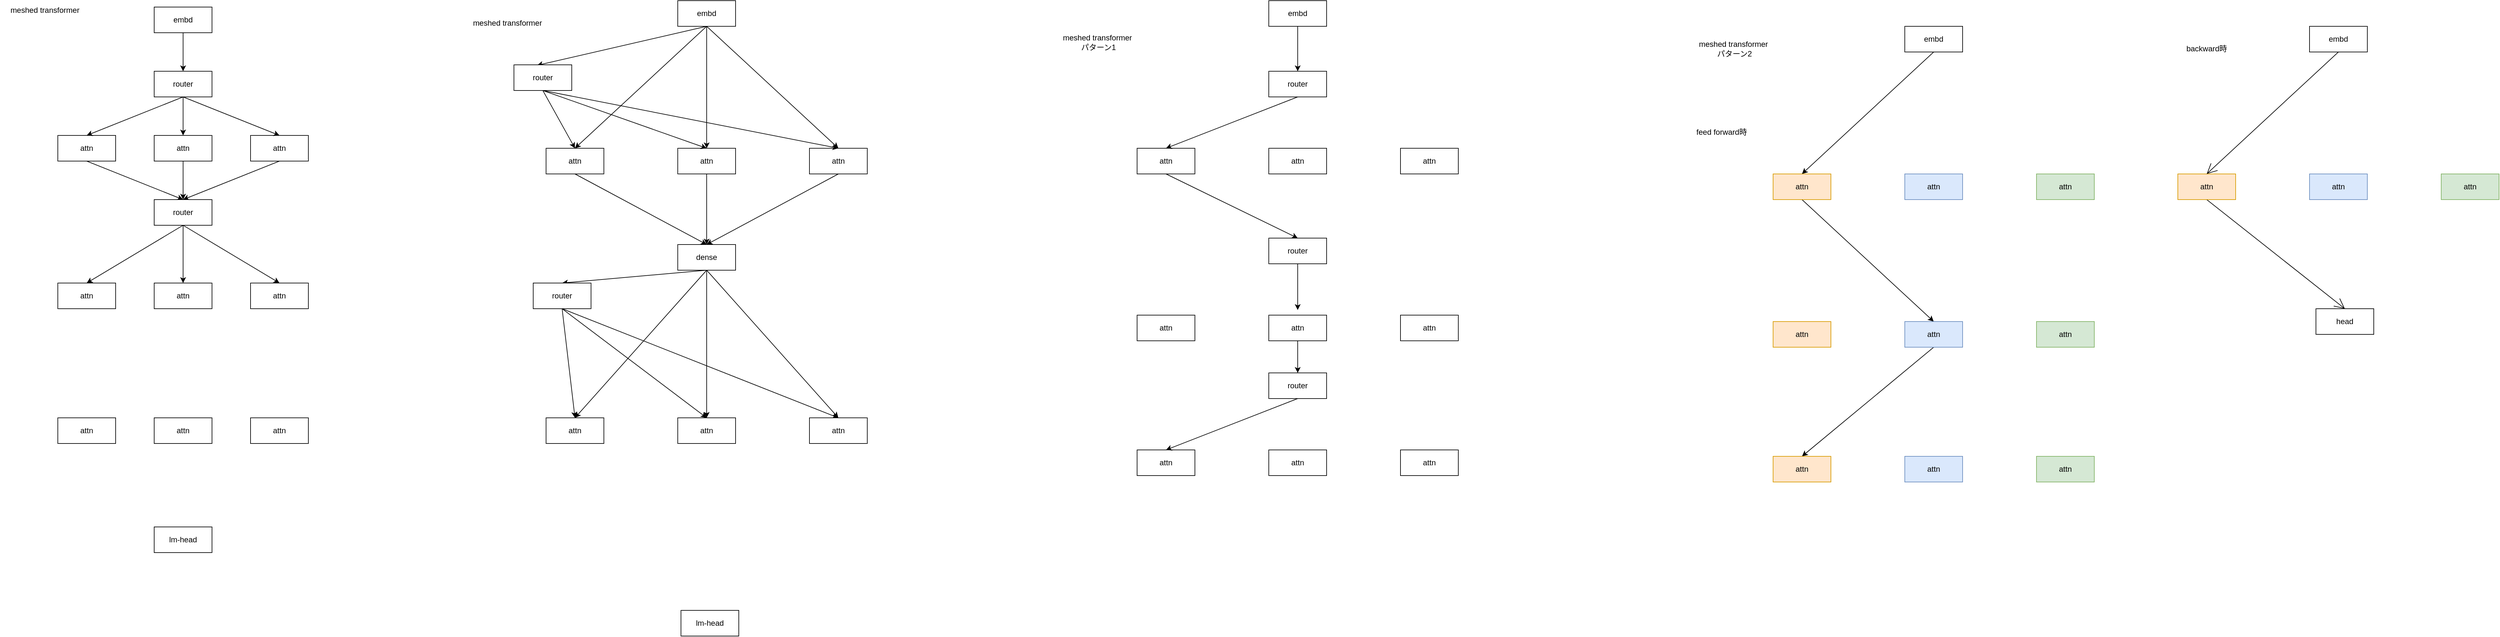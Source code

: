 <mxfile>
    <diagram id="iU8EBb2v8JjrTboUGUlX" name="Page-1">
        <mxGraphModel dx="1772" dy="1004" grid="1" gridSize="10" guides="1" tooltips="1" connect="1" arrows="1" fold="1" page="1" pageScale="1" pageWidth="850" pageHeight="1100" math="0" shadow="0">
            <root>
                <mxCell id="0"/>
                <mxCell id="1" parent="0"/>
                <mxCell id="26" style="edgeStyle=none;html=1;exitX=0.5;exitY=1;exitDx=0;exitDy=0;entryX=0.5;entryY=0;entryDx=0;entryDy=0;" parent="1" source="2" target="24" edge="1">
                    <mxGeometry relative="1" as="geometry"/>
                </mxCell>
                <mxCell id="2" value="attn" style="rounded=0;whiteSpace=wrap;html=1;" parent="1" vertex="1">
                    <mxGeometry x="460" y="250" width="90" height="40" as="geometry"/>
                </mxCell>
                <mxCell id="25" style="edgeStyle=none;html=1;exitX=0.5;exitY=1;exitDx=0;exitDy=0;entryX=0.5;entryY=0;entryDx=0;entryDy=0;" parent="1" source="3" target="24" edge="1">
                    <mxGeometry relative="1" as="geometry"/>
                </mxCell>
                <mxCell id="3" value="attn" style="rounded=0;whiteSpace=wrap;html=1;" parent="1" vertex="1">
                    <mxGeometry x="310" y="250" width="90" height="40" as="geometry"/>
                </mxCell>
                <mxCell id="27" style="edgeStyle=none;html=1;exitX=0.5;exitY=1;exitDx=0;exitDy=0;entryX=0.5;entryY=0;entryDx=0;entryDy=0;" parent="1" source="4" target="24" edge="1">
                    <mxGeometry relative="1" as="geometry"/>
                </mxCell>
                <mxCell id="4" value="attn" style="rounded=0;whiteSpace=wrap;html=1;" parent="1" vertex="1">
                    <mxGeometry x="610" y="250" width="90" height="40" as="geometry"/>
                </mxCell>
                <mxCell id="5" value="attn" style="rounded=0;whiteSpace=wrap;html=1;" parent="1" vertex="1">
                    <mxGeometry x="460" y="480" width="90" height="40" as="geometry"/>
                </mxCell>
                <mxCell id="6" value="attn" style="rounded=0;whiteSpace=wrap;html=1;" parent="1" vertex="1">
                    <mxGeometry x="310" y="480" width="90" height="40" as="geometry"/>
                </mxCell>
                <mxCell id="7" value="attn" style="rounded=0;whiteSpace=wrap;html=1;" parent="1" vertex="1">
                    <mxGeometry x="610" y="480" width="90" height="40" as="geometry"/>
                </mxCell>
                <mxCell id="8" value="attn" style="rounded=0;whiteSpace=wrap;html=1;" parent="1" vertex="1">
                    <mxGeometry x="460" y="690" width="90" height="40" as="geometry"/>
                </mxCell>
                <mxCell id="9" value="attn" style="rounded=0;whiteSpace=wrap;html=1;" parent="1" vertex="1">
                    <mxGeometry x="310" y="690" width="90" height="40" as="geometry"/>
                </mxCell>
                <mxCell id="10" value="attn" style="rounded=0;whiteSpace=wrap;html=1;" parent="1" vertex="1">
                    <mxGeometry x="610" y="690" width="90" height="40" as="geometry"/>
                </mxCell>
                <mxCell id="18" style="edgeStyle=none;html=1;exitX=0.5;exitY=1;exitDx=0;exitDy=0;entryX=0.5;entryY=0;entryDx=0;entryDy=0;" parent="1" source="11" target="13" edge="1">
                    <mxGeometry relative="1" as="geometry"/>
                </mxCell>
                <mxCell id="11" value="embd" style="rounded=0;whiteSpace=wrap;html=1;" parent="1" vertex="1">
                    <mxGeometry x="460" y="50" width="90" height="40" as="geometry"/>
                </mxCell>
                <mxCell id="12" value="lm-head" style="rounded=0;whiteSpace=wrap;html=1;" parent="1" vertex="1">
                    <mxGeometry x="460" y="860" width="90" height="40" as="geometry"/>
                </mxCell>
                <mxCell id="20" style="edgeStyle=none;html=1;exitX=0.5;exitY=1;exitDx=0;exitDy=0;entryX=0.5;entryY=0;entryDx=0;entryDy=0;" parent="1" source="13" target="3" edge="1">
                    <mxGeometry relative="1" as="geometry"/>
                </mxCell>
                <mxCell id="22" style="edgeStyle=none;html=1;exitX=0.5;exitY=1;exitDx=0;exitDy=0;entryX=0.5;entryY=0;entryDx=0;entryDy=0;" parent="1" source="13" target="2" edge="1">
                    <mxGeometry relative="1" as="geometry"/>
                </mxCell>
                <mxCell id="23" style="edgeStyle=none;html=1;exitX=0.5;exitY=1;exitDx=0;exitDy=0;entryX=0.5;entryY=0;entryDx=0;entryDy=0;" parent="1" source="13" target="4" edge="1">
                    <mxGeometry relative="1" as="geometry"/>
                </mxCell>
                <mxCell id="13" value="router" style="rounded=0;whiteSpace=wrap;html=1;" parent="1" vertex="1">
                    <mxGeometry x="460" y="150" width="90" height="40" as="geometry"/>
                </mxCell>
                <mxCell id="17" value="meshed transformer" style="text;html=1;strokeColor=none;fillColor=none;align=center;verticalAlign=middle;whiteSpace=wrap;rounded=0;" parent="1" vertex="1">
                    <mxGeometry x="220" y="40" width="140" height="30" as="geometry"/>
                </mxCell>
                <mxCell id="28" style="edgeStyle=none;html=1;exitX=0.5;exitY=1;exitDx=0;exitDy=0;entryX=0.5;entryY=0;entryDx=0;entryDy=0;" parent="1" source="24" target="6" edge="1">
                    <mxGeometry relative="1" as="geometry"/>
                </mxCell>
                <mxCell id="29" style="edgeStyle=none;html=1;exitX=0.5;exitY=1;exitDx=0;exitDy=0;entryX=0.5;entryY=0;entryDx=0;entryDy=0;" parent="1" source="24" target="5" edge="1">
                    <mxGeometry relative="1" as="geometry"/>
                </mxCell>
                <mxCell id="30" style="edgeStyle=none;html=1;exitX=0.5;exitY=1;exitDx=0;exitDy=0;entryX=0.5;entryY=0;entryDx=0;entryDy=0;" parent="1" source="24" target="7" edge="1">
                    <mxGeometry relative="1" as="geometry"/>
                </mxCell>
                <mxCell id="24" value="router" style="rounded=0;whiteSpace=wrap;html=1;" parent="1" vertex="1">
                    <mxGeometry x="460" y="350" width="90" height="40" as="geometry"/>
                </mxCell>
                <mxCell id="78" style="edgeStyle=none;html=1;exitX=0.5;exitY=1;exitDx=0;exitDy=0;entryX=0.5;entryY=0;entryDx=0;entryDy=0;" parent="1" source="32" target="74" edge="1">
                    <mxGeometry relative="1" as="geometry"/>
                </mxCell>
                <mxCell id="32" value="attn" style="rounded=0;whiteSpace=wrap;html=1;" parent="1" vertex="1">
                    <mxGeometry x="1275" y="270" width="90" height="40" as="geometry"/>
                </mxCell>
                <mxCell id="77" style="edgeStyle=none;html=1;exitX=0.5;exitY=1;exitDx=0;exitDy=0;entryX=0.5;entryY=0;entryDx=0;entryDy=0;" parent="1" source="34" target="74" edge="1">
                    <mxGeometry relative="1" as="geometry"/>
                </mxCell>
                <mxCell id="34" value="attn" style="rounded=0;whiteSpace=wrap;html=1;" parent="1" vertex="1">
                    <mxGeometry x="1070" y="270" width="90" height="40" as="geometry"/>
                </mxCell>
                <mxCell id="79" style="edgeStyle=none;html=1;exitX=0.5;exitY=1;exitDx=0;exitDy=0;entryX=0.5;entryY=0;entryDx=0;entryDy=0;" parent="1" source="36" target="74" edge="1">
                    <mxGeometry relative="1" as="geometry"/>
                </mxCell>
                <mxCell id="36" value="attn" style="rounded=0;whiteSpace=wrap;html=1;" parent="1" vertex="1">
                    <mxGeometry x="1480" y="270" width="90" height="40" as="geometry"/>
                </mxCell>
                <mxCell id="59" style="edgeStyle=none;html=1;exitX=0.5;exitY=1;exitDx=0;exitDy=0;entryX=0.5;entryY=0;entryDx=0;entryDy=0;" parent="1" source="44" target="34" edge="1">
                    <mxGeometry relative="1" as="geometry"/>
                </mxCell>
                <mxCell id="60" style="edgeStyle=none;html=1;exitX=0.5;exitY=1;exitDx=0;exitDy=0;" parent="1" source="44" target="32" edge="1">
                    <mxGeometry relative="1" as="geometry"/>
                </mxCell>
                <mxCell id="61" style="edgeStyle=none;html=1;exitX=0.5;exitY=1;exitDx=0;exitDy=0;entryX=0.5;entryY=0;entryDx=0;entryDy=0;" parent="1" source="44" target="36" edge="1">
                    <mxGeometry relative="1" as="geometry"/>
                </mxCell>
                <mxCell id="82" style="edgeStyle=none;html=1;exitX=0.5;exitY=1;exitDx=0;exitDy=0;entryX=0.4;entryY=0.02;entryDx=0;entryDy=0;entryPerimeter=0;" parent="1" source="44" target="81" edge="1">
                    <mxGeometry relative="1" as="geometry"/>
                </mxCell>
                <mxCell id="44" value="embd" style="rounded=0;whiteSpace=wrap;html=1;" parent="1" vertex="1">
                    <mxGeometry x="1275" y="40" width="90" height="40" as="geometry"/>
                </mxCell>
                <mxCell id="45" value="lm-head" style="rounded=0;whiteSpace=wrap;html=1;" parent="1" vertex="1">
                    <mxGeometry x="1280" y="990" width="90" height="40" as="geometry"/>
                </mxCell>
                <mxCell id="50" value="meshed transformer" style="text;html=1;strokeColor=none;fillColor=none;align=center;verticalAlign=middle;whiteSpace=wrap;rounded=0;" parent="1" vertex="1">
                    <mxGeometry x="940" y="60" width="140" height="30" as="geometry"/>
                </mxCell>
                <mxCell id="80" style="edgeStyle=none;html=1;exitX=0.5;exitY=1;exitDx=0;exitDy=0;entryX=0.5;entryY=0;entryDx=0;entryDy=0;" parent="1" source="74" target="75" edge="1">
                    <mxGeometry relative="1" as="geometry"/>
                </mxCell>
                <mxCell id="89" style="edgeStyle=none;html=1;exitX=0.5;exitY=1;exitDx=0;exitDy=0;entryX=0.5;entryY=0;entryDx=0;entryDy=0;" parent="1" source="74" target="87" edge="1">
                    <mxGeometry relative="1" as="geometry"/>
                </mxCell>
                <mxCell id="90" style="edgeStyle=none;html=1;exitX=0.5;exitY=1;exitDx=0;exitDy=0;" parent="1" source="74" target="86" edge="1">
                    <mxGeometry relative="1" as="geometry"/>
                </mxCell>
                <mxCell id="91" style="edgeStyle=none;html=1;exitX=0.5;exitY=1;exitDx=0;exitDy=0;entryX=0.5;entryY=0;entryDx=0;entryDy=0;" parent="1" source="74" target="88" edge="1">
                    <mxGeometry relative="1" as="geometry"/>
                </mxCell>
                <mxCell id="74" value="dense" style="rounded=0;whiteSpace=wrap;html=1;" parent="1" vertex="1">
                    <mxGeometry x="1275" y="420" width="90" height="40" as="geometry"/>
                </mxCell>
                <mxCell id="92" style="edgeStyle=none;html=1;exitX=0.5;exitY=1;exitDx=0;exitDy=0;entryX=0.5;entryY=0;entryDx=0;entryDy=0;" parent="1" source="75" target="87" edge="1">
                    <mxGeometry relative="1" as="geometry"/>
                </mxCell>
                <mxCell id="93" style="edgeStyle=none;html=1;exitX=0.5;exitY=1;exitDx=0;exitDy=0;entryX=0.5;entryY=0;entryDx=0;entryDy=0;" parent="1" source="75" target="86" edge="1">
                    <mxGeometry relative="1" as="geometry"/>
                </mxCell>
                <mxCell id="94" style="edgeStyle=none;html=1;exitX=0.5;exitY=1;exitDx=0;exitDy=0;entryX=0.5;entryY=0;entryDx=0;entryDy=0;" parent="1" source="75" target="88" edge="1">
                    <mxGeometry relative="1" as="geometry"/>
                </mxCell>
                <mxCell id="75" value="router" style="rounded=0;whiteSpace=wrap;html=1;" parent="1" vertex="1">
                    <mxGeometry x="1050" y="480" width="90" height="40" as="geometry"/>
                </mxCell>
                <mxCell id="83" style="edgeStyle=none;html=1;exitX=0.5;exitY=1;exitDx=0;exitDy=0;entryX=0.5;entryY=0;entryDx=0;entryDy=0;" parent="1" source="81" target="34" edge="1">
                    <mxGeometry relative="1" as="geometry"/>
                </mxCell>
                <mxCell id="84" style="edgeStyle=none;html=1;exitX=0.5;exitY=1;exitDx=0;exitDy=0;entryX=0.5;entryY=0;entryDx=0;entryDy=0;" parent="1" source="81" target="32" edge="1">
                    <mxGeometry relative="1" as="geometry">
                        <mxPoint x="1320" y="270" as="targetPoint"/>
                    </mxGeometry>
                </mxCell>
                <mxCell id="85" style="edgeStyle=none;html=1;exitX=0.5;exitY=1;exitDx=0;exitDy=0;entryX=0.5;entryY=0;entryDx=0;entryDy=0;" parent="1" source="81" target="36" edge="1">
                    <mxGeometry relative="1" as="geometry"/>
                </mxCell>
                <mxCell id="81" value="router" style="rounded=0;whiteSpace=wrap;html=1;" parent="1" vertex="1">
                    <mxGeometry x="1020" y="140" width="90" height="40" as="geometry"/>
                </mxCell>
                <mxCell id="86" value="attn" style="rounded=0;whiteSpace=wrap;html=1;" parent="1" vertex="1">
                    <mxGeometry x="1275" y="690" width="90" height="40" as="geometry"/>
                </mxCell>
                <mxCell id="87" value="attn" style="rounded=0;whiteSpace=wrap;html=1;" parent="1" vertex="1">
                    <mxGeometry x="1070" y="690" width="90" height="40" as="geometry"/>
                </mxCell>
                <mxCell id="88" value="attn" style="rounded=0;whiteSpace=wrap;html=1;" parent="1" vertex="1">
                    <mxGeometry x="1480" y="690" width="90" height="40" as="geometry"/>
                </mxCell>
                <mxCell id="124" value="attn" style="rounded=0;whiteSpace=wrap;html=1;" parent="1" vertex="1">
                    <mxGeometry x="2195" y="270" width="90" height="40" as="geometry"/>
                </mxCell>
                <mxCell id="210" style="edgeStyle=none;curved=1;rounded=0;orthogonalLoop=1;jettySize=auto;html=1;exitX=0.5;exitY=1;exitDx=0;exitDy=0;endArrow=classic;endFill=1;sourcePerimeterSpacing=8;targetPerimeterSpacing=8;entryX=0.5;entryY=0;entryDx=0;entryDy=0;" edge="1" parent="1" source="126" target="204">
                    <mxGeometry relative="1" as="geometry"/>
                </mxCell>
                <mxCell id="126" value="attn" style="rounded=0;whiteSpace=wrap;html=1;" parent="1" vertex="1">
                    <mxGeometry x="1990" y="270" width="90" height="40" as="geometry"/>
                </mxCell>
                <mxCell id="128" value="attn" style="rounded=0;whiteSpace=wrap;html=1;" parent="1" vertex="1">
                    <mxGeometry x="2400" y="270" width="90" height="40" as="geometry"/>
                </mxCell>
                <mxCell id="218" style="edgeStyle=none;curved=1;rounded=0;orthogonalLoop=1;jettySize=auto;html=1;exitX=0.5;exitY=1;exitDx=0;exitDy=0;entryX=0.5;entryY=0;entryDx=0;entryDy=0;endArrow=classic;endFill=1;sourcePerimeterSpacing=8;targetPerimeterSpacing=8;" edge="1" parent="1" source="133" target="202">
                    <mxGeometry relative="1" as="geometry"/>
                </mxCell>
                <mxCell id="133" value="embd" style="rounded=0;whiteSpace=wrap;html=1;" parent="1" vertex="1">
                    <mxGeometry x="2195" y="40" width="90" height="40" as="geometry"/>
                </mxCell>
                <mxCell id="134" value="meshed transformer&amp;nbsp;&lt;br&gt;パターン1" style="text;html=1;strokeColor=none;fillColor=none;align=center;verticalAlign=middle;whiteSpace=wrap;rounded=0;" parent="1" vertex="1">
                    <mxGeometry x="1860" y="90" width="140" height="30" as="geometry"/>
                </mxCell>
                <mxCell id="221" style="edgeStyle=none;curved=1;rounded=0;orthogonalLoop=1;jettySize=auto;html=1;exitX=0.5;exitY=1;exitDx=0;exitDy=0;entryX=0.5;entryY=0;entryDx=0;entryDy=0;endArrow=classic;endFill=1;sourcePerimeterSpacing=8;targetPerimeterSpacing=8;" edge="1" parent="1" source="154" target="220">
                    <mxGeometry relative="1" as="geometry"/>
                </mxCell>
                <mxCell id="154" value="attn" style="rounded=0;whiteSpace=wrap;html=1;" parent="1" vertex="1">
                    <mxGeometry x="2195" y="530" width="90" height="40" as="geometry"/>
                </mxCell>
                <mxCell id="155" value="attn" style="rounded=0;whiteSpace=wrap;html=1;" parent="1" vertex="1">
                    <mxGeometry x="1990" y="530" width="90" height="40" as="geometry"/>
                </mxCell>
                <mxCell id="156" value="attn" style="rounded=0;whiteSpace=wrap;html=1;" parent="1" vertex="1">
                    <mxGeometry x="2400" y="530" width="90" height="40" as="geometry"/>
                </mxCell>
                <mxCell id="162" value="attn" style="rounded=0;whiteSpace=wrap;html=1;" parent="1" vertex="1">
                    <mxGeometry x="2195" y="740" width="90" height="40" as="geometry"/>
                </mxCell>
                <mxCell id="163" value="attn" style="rounded=0;whiteSpace=wrap;html=1;" parent="1" vertex="1">
                    <mxGeometry x="1990" y="740" width="90" height="40" as="geometry"/>
                </mxCell>
                <mxCell id="164" value="attn" style="rounded=0;whiteSpace=wrap;html=1;" parent="1" vertex="1">
                    <mxGeometry x="2400" y="740" width="90" height="40" as="geometry"/>
                </mxCell>
                <mxCell id="168" value="attn" style="rounded=0;whiteSpace=wrap;html=1;fillColor=#dae8fc;strokeColor=#6c8ebf;" parent="1" vertex="1">
                    <mxGeometry x="3185" y="310" width="90" height="40" as="geometry"/>
                </mxCell>
                <mxCell id="169" style="edgeStyle=none;html=1;exitX=0.5;exitY=1;exitDx=0;exitDy=0;entryX=0.5;entryY=0;entryDx=0;entryDy=0;" parent="1" source="170" target="176" edge="1">
                    <mxGeometry relative="1" as="geometry"/>
                </mxCell>
                <mxCell id="170" value="attn" style="rounded=0;whiteSpace=wrap;html=1;fillColor=#ffe6cc;strokeColor=#d79b00;" parent="1" vertex="1">
                    <mxGeometry x="2980" y="310" width="90" height="40" as="geometry"/>
                </mxCell>
                <mxCell id="171" value="attn" style="rounded=0;whiteSpace=wrap;html=1;fillColor=#d5e8d4;strokeColor=#82b366;" parent="1" vertex="1">
                    <mxGeometry x="3390" y="310" width="90" height="40" as="geometry"/>
                </mxCell>
                <mxCell id="172" style="edgeStyle=none;html=1;exitX=0.5;exitY=1;exitDx=0;exitDy=0;entryX=0.5;entryY=0;entryDx=0;entryDy=0;" parent="1" source="173" target="170" edge="1">
                    <mxGeometry relative="1" as="geometry"/>
                </mxCell>
                <mxCell id="173" value="embd" style="rounded=0;whiteSpace=wrap;html=1;" parent="1" vertex="1">
                    <mxGeometry x="3185" y="80" width="90" height="40" as="geometry"/>
                </mxCell>
                <mxCell id="174" value="meshed transformer&amp;nbsp;&lt;br&gt;パターン2" style="text;html=1;strokeColor=none;fillColor=none;align=center;verticalAlign=middle;whiteSpace=wrap;rounded=0;" parent="1" vertex="1">
                    <mxGeometry x="2850" y="100" width="140" height="30" as="geometry"/>
                </mxCell>
                <mxCell id="175" style="edgeStyle=none;html=1;exitX=0.5;exitY=1;exitDx=0;exitDy=0;entryX=0.5;entryY=0;entryDx=0;entryDy=0;" parent="1" source="176" target="180" edge="1">
                    <mxGeometry relative="1" as="geometry"/>
                </mxCell>
                <mxCell id="176" value="attn" style="rounded=0;whiteSpace=wrap;html=1;fillColor=#dae8fc;strokeColor=#6c8ebf;" parent="1" vertex="1">
                    <mxGeometry x="3185" y="540" width="90" height="40" as="geometry"/>
                </mxCell>
                <mxCell id="177" value="attn" style="rounded=0;whiteSpace=wrap;html=1;fillColor=#ffe6cc;strokeColor=#d79b00;" parent="1" vertex="1">
                    <mxGeometry x="2980" y="540" width="90" height="40" as="geometry"/>
                </mxCell>
                <mxCell id="178" value="attn" style="rounded=0;whiteSpace=wrap;html=1;fillColor=#d5e8d4;strokeColor=#82b366;" parent="1" vertex="1">
                    <mxGeometry x="3390" y="540" width="90" height="40" as="geometry"/>
                </mxCell>
                <mxCell id="179" value="attn" style="rounded=0;whiteSpace=wrap;html=1;fillColor=#dae8fc;strokeColor=#6c8ebf;" parent="1" vertex="1">
                    <mxGeometry x="3185" y="750" width="90" height="40" as="geometry"/>
                </mxCell>
                <mxCell id="180" value="attn" style="rounded=0;whiteSpace=wrap;html=1;fillColor=#ffe6cc;strokeColor=#d79b00;" parent="1" vertex="1">
                    <mxGeometry x="2980" y="750" width="90" height="40" as="geometry"/>
                </mxCell>
                <mxCell id="181" value="attn" style="rounded=0;whiteSpace=wrap;html=1;fillColor=#d5e8d4;strokeColor=#82b366;" parent="1" vertex="1">
                    <mxGeometry x="3390" y="750" width="90" height="40" as="geometry"/>
                </mxCell>
                <mxCell id="182" value="feed forward時" style="text;html=1;strokeColor=none;fillColor=none;align=center;verticalAlign=middle;whiteSpace=wrap;rounded=0;" parent="1" vertex="1">
                    <mxGeometry x="2830" y="230" width="140" height="30" as="geometry"/>
                </mxCell>
                <mxCell id="183" value="attn" style="rounded=0;whiteSpace=wrap;html=1;fillColor=#dae8fc;strokeColor=#6c8ebf;" parent="1" vertex="1">
                    <mxGeometry x="3815" y="310" width="90" height="40" as="geometry"/>
                </mxCell>
                <mxCell id="200" style="edgeStyle=none;curved=1;rounded=0;orthogonalLoop=1;jettySize=auto;html=1;exitX=0.5;exitY=1;exitDx=0;exitDy=0;endArrow=open;startSize=14;endSize=14;sourcePerimeterSpacing=8;targetPerimeterSpacing=8;" parent="1" source="185" edge="1">
                    <mxGeometry relative="1" as="geometry">
                        <mxPoint x="3870" y="520" as="targetPoint"/>
                    </mxGeometry>
                </mxCell>
                <mxCell id="185" value="attn" style="rounded=0;whiteSpace=wrap;html=1;fillColor=#ffe6cc;strokeColor=#d79b00;" parent="1" vertex="1">
                    <mxGeometry x="3610" y="310" width="90" height="40" as="geometry"/>
                </mxCell>
                <mxCell id="186" value="attn" style="rounded=0;whiteSpace=wrap;html=1;fillColor=#d5e8d4;strokeColor=#82b366;" parent="1" vertex="1">
                    <mxGeometry x="4020" y="310" width="90" height="40" as="geometry"/>
                </mxCell>
                <mxCell id="198" style="edgeStyle=none;curved=1;rounded=0;orthogonalLoop=1;jettySize=auto;html=1;exitX=0.5;exitY=1;exitDx=0;exitDy=0;entryX=0.5;entryY=0;entryDx=0;entryDy=0;endArrow=open;startSize=14;endSize=14;sourcePerimeterSpacing=8;targetPerimeterSpacing=8;" parent="1" source="188" target="185" edge="1">
                    <mxGeometry relative="1" as="geometry"/>
                </mxCell>
                <mxCell id="188" value="embd" style="rounded=0;whiteSpace=wrap;html=1;" parent="1" vertex="1">
                    <mxGeometry x="3815" y="80" width="90" height="40" as="geometry"/>
                </mxCell>
                <mxCell id="197" value="backward時" style="text;html=1;strokeColor=none;fillColor=none;align=center;verticalAlign=middle;whiteSpace=wrap;rounded=0;" parent="1" vertex="1">
                    <mxGeometry x="3585" y="100" width="140" height="30" as="geometry"/>
                </mxCell>
                <mxCell id="201" value="head" style="rounded=0;whiteSpace=wrap;html=1;" parent="1" vertex="1">
                    <mxGeometry x="3825" y="520" width="90" height="40" as="geometry"/>
                </mxCell>
                <mxCell id="202" value="router" style="rounded=0;whiteSpace=wrap;html=1;" vertex="1" parent="1">
                    <mxGeometry x="2195" y="150" width="90" height="40" as="geometry"/>
                </mxCell>
                <mxCell id="219" style="edgeStyle=none;curved=1;rounded=0;orthogonalLoop=1;jettySize=auto;html=1;exitX=0.5;exitY=1;exitDx=0;exitDy=0;endArrow=classic;endFill=1;sourcePerimeterSpacing=8;targetPerimeterSpacing=8;" edge="1" parent="1" source="204" target="154">
                    <mxGeometry relative="1" as="geometry"/>
                </mxCell>
                <mxCell id="204" value="router" style="rounded=0;whiteSpace=wrap;html=1;" vertex="1" parent="1">
                    <mxGeometry x="2195" y="410" width="90" height="40" as="geometry"/>
                </mxCell>
                <mxCell id="215" style="edgeStyle=none;curved=1;rounded=0;orthogonalLoop=1;jettySize=auto;html=1;exitX=0.5;exitY=1;exitDx=0;exitDy=0;entryX=0.5;entryY=0;entryDx=0;entryDy=0;endArrow=classic;endFill=1;sourcePerimeterSpacing=8;targetPerimeterSpacing=8;" edge="1" parent="1" source="202" target="126">
                    <mxGeometry relative="1" as="geometry">
                        <mxPoint x="2240" y="220" as="sourcePoint"/>
                    </mxGeometry>
                </mxCell>
                <mxCell id="222" style="edgeStyle=none;curved=1;rounded=0;orthogonalLoop=1;jettySize=auto;html=1;exitX=0.5;exitY=1;exitDx=0;exitDy=0;entryX=0.5;entryY=0;entryDx=0;entryDy=0;endArrow=classic;endFill=1;sourcePerimeterSpacing=8;targetPerimeterSpacing=8;" edge="1" parent="1" source="220" target="163">
                    <mxGeometry relative="1" as="geometry"/>
                </mxCell>
                <mxCell id="220" value="router" style="rounded=0;whiteSpace=wrap;html=1;" vertex="1" parent="1">
                    <mxGeometry x="2195" y="620" width="90" height="40" as="geometry"/>
                </mxCell>
            </root>
        </mxGraphModel>
    </diagram>
</mxfile>